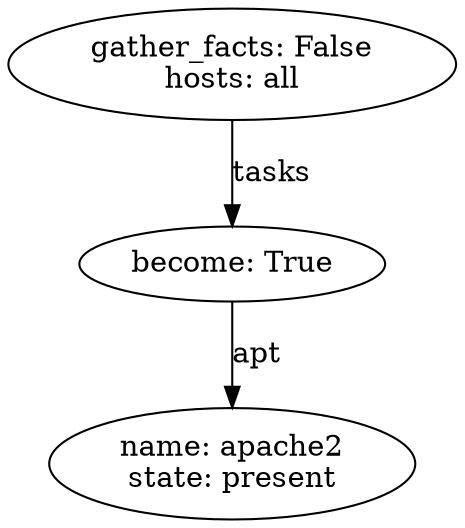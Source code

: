 digraph graphname {
2079 [label="name: apache2\nstate: present\n"];
2078 [label="become: True\n"];
2078 -> 2079 [label="apt"];
2077 [label="gather_facts: False\nhosts: all\n"];
2077 -> 2078 [label="tasks"];
}

